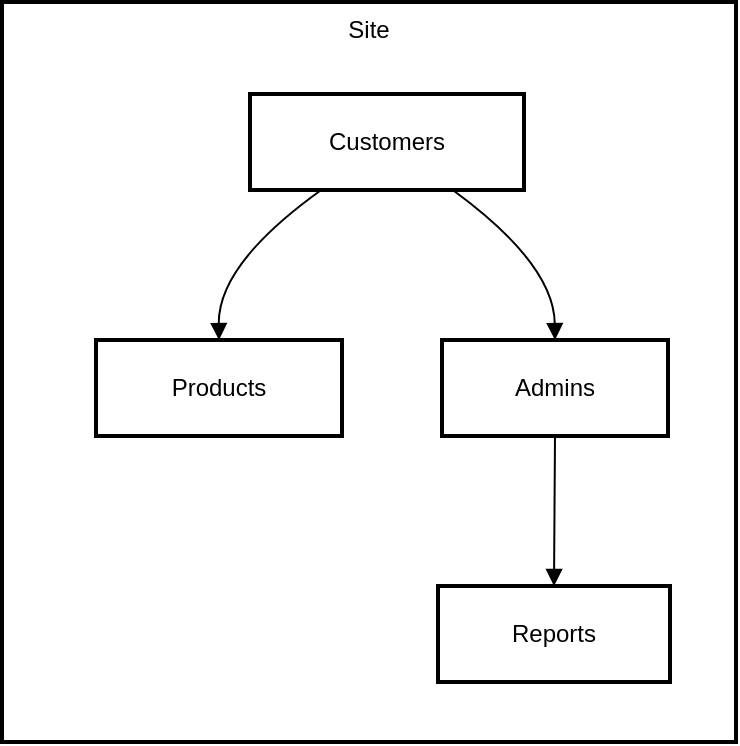 <mxfile version="24.8.3">
  <diagram name="Page-1" id="-n8ZG89h9nv_nwKhBcBh">
    <mxGraphModel>
      <root>
        <mxCell id="0" />
        <mxCell id="1" parent="0" />
        <mxCell id="2" value="Site" style="whiteSpace=wrap;strokeWidth=2;verticalAlign=top;" vertex="1" parent="1">
          <mxGeometry x="8" y="8" width="367" height="370" as="geometry" />
        </mxCell>
        <mxCell id="3" value="Customers" style="whiteSpace=wrap;strokeWidth=2;" vertex="1" parent="2">
          <mxGeometry x="124" y="46" width="137" height="48" as="geometry" />
        </mxCell>
        <mxCell id="4" value="Products" style="whiteSpace=wrap;strokeWidth=2;" vertex="1" parent="2">
          <mxGeometry x="47" y="169" width="123" height="48" as="geometry" />
        </mxCell>
        <mxCell id="5" value="Admins" style="whiteSpace=wrap;strokeWidth=2;" vertex="1" parent="2">
          <mxGeometry x="220" y="169" width="113" height="48" as="geometry" />
        </mxCell>
        <mxCell id="6" value="Reports" style="whiteSpace=wrap;strokeWidth=2;" vertex="1" parent="2">
          <mxGeometry x="218" y="292" width="116" height="48" as="geometry" />
        </mxCell>
        <mxCell id="7" value="" style="curved=1;startArrow=none;endArrow=block;exitX=0.26;exitY=1;entryX=0.5;entryY=0;" edge="1" parent="2" source="3" target="4">
          <mxGeometry relative="1" as="geometry">
            <Array as="points">
              <mxPoint x="108" y="131" />
            </Array>
          </mxGeometry>
        </mxCell>
        <mxCell id="8" value="" style="curved=1;startArrow=none;endArrow=block;exitX=0.74;exitY=1;entryX=0.5;entryY=0;" edge="1" parent="2" source="3" target="5">
          <mxGeometry relative="1" as="geometry">
            <Array as="points">
              <mxPoint x="276" y="131" />
            </Array>
          </mxGeometry>
        </mxCell>
        <mxCell id="9" value="" style="curved=1;startArrow=none;endArrow=block;exitX=0.5;exitY=1;entryX=0.5;entryY=0;" edge="1" parent="2" source="5" target="6">
          <mxGeometry relative="1" as="geometry">
            <Array as="points" />
          </mxGeometry>
        </mxCell>
      </root>
    </mxGraphModel>
  </diagram>
</mxfile>
